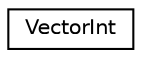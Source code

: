 digraph "Graphical Class Hierarchy"
{
  edge [fontname="Helvetica",fontsize="10",labelfontname="Helvetica",labelfontsize="10"];
  node [fontname="Helvetica",fontsize="10",shape=record];
  rankdir="LR";
  Node0 [label="VectorInt",height=0.2,width=0.4,color="black", fillcolor="white", style="filled",URL="$classVectorInt.html"];
}
